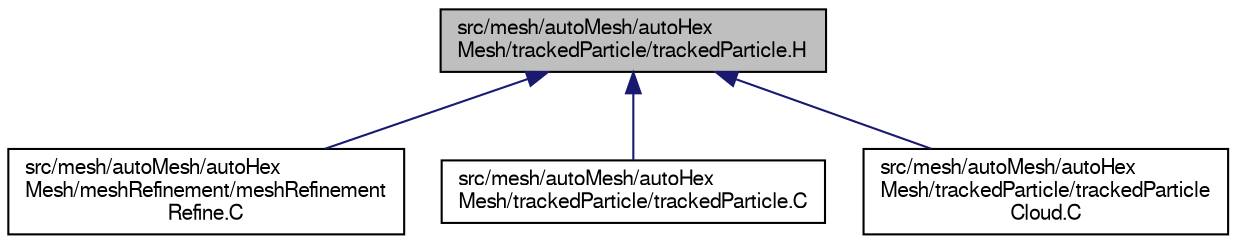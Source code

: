 digraph "src/mesh/autoMesh/autoHexMesh/trackedParticle/trackedParticle.H"
{
  bgcolor="transparent";
  edge [fontname="FreeSans",fontsize="10",labelfontname="FreeSans",labelfontsize="10"];
  node [fontname="FreeSans",fontsize="10",shape=record];
  Node295 [label="src/mesh/autoMesh/autoHex\lMesh/trackedParticle/trackedParticle.H",height=0.2,width=0.4,color="black", fillcolor="grey75", style="filled", fontcolor="black"];
  Node295 -> Node296 [dir="back",color="midnightblue",fontsize="10",style="solid",fontname="FreeSans"];
  Node296 [label="src/mesh/autoMesh/autoHex\lMesh/meshRefinement/meshRefinement\lRefine.C",height=0.2,width=0.4,color="black",URL="$a06932.html"];
  Node295 -> Node297 [dir="back",color="midnightblue",fontsize="10",style="solid",fontname="FreeSans"];
  Node297 [label="src/mesh/autoMesh/autoHex\lMesh/trackedParticle/trackedParticle.C",height=0.2,width=0.4,color="black",URL="$a06971.html"];
  Node295 -> Node298 [dir="back",color="midnightblue",fontsize="10",style="solid",fontname="FreeSans"];
  Node298 [label="src/mesh/autoMesh/autoHex\lMesh/trackedParticle/trackedParticle\lCloud.C",height=0.2,width=0.4,color="black",URL="$a06977.html"];
}
